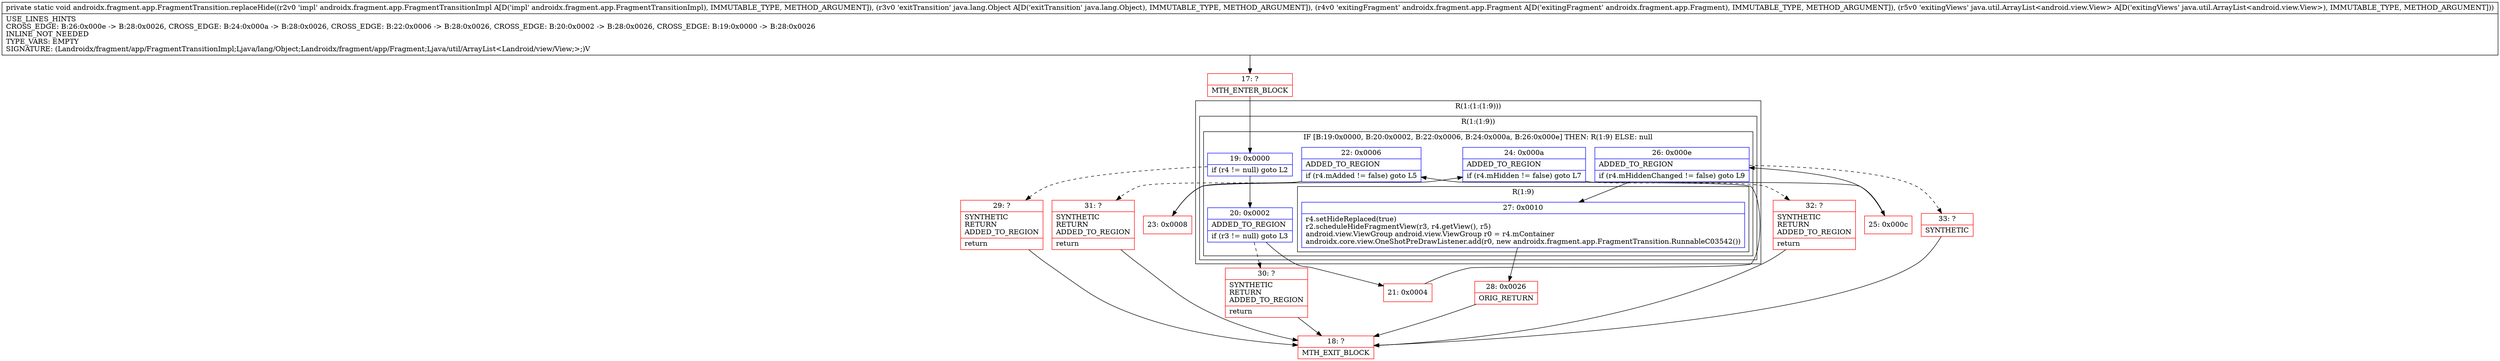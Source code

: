 digraph "CFG forandroidx.fragment.app.FragmentTransition.replaceHide(Landroidx\/fragment\/app\/FragmentTransitionImpl;Ljava\/lang\/Object;Landroidx\/fragment\/app\/Fragment;Ljava\/util\/ArrayList;)V" {
subgraph cluster_Region_584320239 {
label = "R(1:(1:(1:9)))";
node [shape=record,color=blue];
subgraph cluster_Region_1017059012 {
label = "R(1:(1:9))";
node [shape=record,color=blue];
subgraph cluster_IfRegion_1696939357 {
label = "IF [B:19:0x0000, B:20:0x0002, B:22:0x0006, B:24:0x000a, B:26:0x000e] THEN: R(1:9) ELSE: null";
node [shape=record,color=blue];
Node_19 [shape=record,label="{19\:\ 0x0000|if (r4 != null) goto L2\l}"];
Node_20 [shape=record,label="{20\:\ 0x0002|ADDED_TO_REGION\l|if (r3 != null) goto L3\l}"];
Node_22 [shape=record,label="{22\:\ 0x0006|ADDED_TO_REGION\l|if (r4.mAdded != false) goto L5\l}"];
Node_24 [shape=record,label="{24\:\ 0x000a|ADDED_TO_REGION\l|if (r4.mHidden != false) goto L7\l}"];
Node_26 [shape=record,label="{26\:\ 0x000e|ADDED_TO_REGION\l|if (r4.mHiddenChanged != false) goto L9\l}"];
subgraph cluster_Region_661991100 {
label = "R(1:9)";
node [shape=record,color=blue];
Node_27 [shape=record,label="{27\:\ 0x0010|r4.setHideReplaced(true)\lr2.scheduleHideFragmentView(r3, r4.getView(), r5)\landroid.view.ViewGroup android.view.ViewGroup r0 = r4.mContainer\landroidx.core.view.OneShotPreDrawListener.add(r0, new androidx.fragment.app.FragmentTransition.RunnableC03542())\l}"];
}
}
}
}
Node_17 [shape=record,color=red,label="{17\:\ ?|MTH_ENTER_BLOCK\l}"];
Node_21 [shape=record,color=red,label="{21\:\ 0x0004}"];
Node_23 [shape=record,color=red,label="{23\:\ 0x0008}"];
Node_25 [shape=record,color=red,label="{25\:\ 0x000c}"];
Node_28 [shape=record,color=red,label="{28\:\ 0x0026|ORIG_RETURN\l}"];
Node_18 [shape=record,color=red,label="{18\:\ ?|MTH_EXIT_BLOCK\l}"];
Node_33 [shape=record,color=red,label="{33\:\ ?|SYNTHETIC\l}"];
Node_32 [shape=record,color=red,label="{32\:\ ?|SYNTHETIC\lRETURN\lADDED_TO_REGION\l|return\l}"];
Node_31 [shape=record,color=red,label="{31\:\ ?|SYNTHETIC\lRETURN\lADDED_TO_REGION\l|return\l}"];
Node_30 [shape=record,color=red,label="{30\:\ ?|SYNTHETIC\lRETURN\lADDED_TO_REGION\l|return\l}"];
Node_29 [shape=record,color=red,label="{29\:\ ?|SYNTHETIC\lRETURN\lADDED_TO_REGION\l|return\l}"];
MethodNode[shape=record,label="{private static void androidx.fragment.app.FragmentTransition.replaceHide((r2v0 'impl' androidx.fragment.app.FragmentTransitionImpl A[D('impl' androidx.fragment.app.FragmentTransitionImpl), IMMUTABLE_TYPE, METHOD_ARGUMENT]), (r3v0 'exitTransition' java.lang.Object A[D('exitTransition' java.lang.Object), IMMUTABLE_TYPE, METHOD_ARGUMENT]), (r4v0 'exitingFragment' androidx.fragment.app.Fragment A[D('exitingFragment' androidx.fragment.app.Fragment), IMMUTABLE_TYPE, METHOD_ARGUMENT]), (r5v0 'exitingViews' java.util.ArrayList\<android.view.View\> A[D('exitingViews' java.util.ArrayList\<android.view.View\>), IMMUTABLE_TYPE, METHOD_ARGUMENT]))  | USE_LINES_HINTS\lCROSS_EDGE: B:26:0x000e \-\> B:28:0x0026, CROSS_EDGE: B:24:0x000a \-\> B:28:0x0026, CROSS_EDGE: B:22:0x0006 \-\> B:28:0x0026, CROSS_EDGE: B:20:0x0002 \-\> B:28:0x0026, CROSS_EDGE: B:19:0x0000 \-\> B:28:0x0026\lINLINE_NOT_NEEDED\lTYPE_VARS: EMPTY\lSIGNATURE: (Landroidx\/fragment\/app\/FragmentTransitionImpl;Ljava\/lang\/Object;Landroidx\/fragment\/app\/Fragment;Ljava\/util\/ArrayList\<Landroid\/view\/View;\>;)V\l}"];
MethodNode -> Node_17;Node_19 -> Node_20;
Node_19 -> Node_29[style=dashed];
Node_20 -> Node_21;
Node_20 -> Node_30[style=dashed];
Node_22 -> Node_23;
Node_22 -> Node_31[style=dashed];
Node_24 -> Node_25;
Node_24 -> Node_32[style=dashed];
Node_26 -> Node_27;
Node_26 -> Node_33[style=dashed];
Node_27 -> Node_28;
Node_17 -> Node_19;
Node_21 -> Node_22;
Node_23 -> Node_24;
Node_25 -> Node_26;
Node_28 -> Node_18;
Node_33 -> Node_18;
Node_32 -> Node_18;
Node_31 -> Node_18;
Node_30 -> Node_18;
Node_29 -> Node_18;
}

